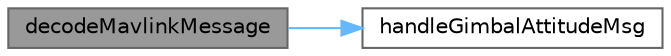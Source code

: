 digraph "decodeMavlinkMessage"
{
 // LATEX_PDF_SIZE
  bgcolor="transparent";
  edge [fontname=Helvetica,fontsize=10,labelfontname=Helvetica,labelfontsize=10];
  node [fontname=Helvetica,fontsize=10,shape=box,height=0.2,width=0.4];
  rankdir="LR";
  Node1 [id="Node000001",label="decodeMavlinkMessage",height=0.2,width=0.4,color="gray40", fillcolor="grey60", style="filled", fontcolor="black",tooltip="Decodiert eine Mavlink-Message. Decodiert eine Mavlink-Message und verarbietet diese entsprechend wei..."];
  Node1 -> Node2 [id="edge1_Node000001_Node000002",color="steelblue1",style="solid",tooltip=" "];
  Node2 [id="Node000002",label="handleGimbalAttitudeMsg",height=0.2,width=0.4,color="grey40", fillcolor="white", style="filled",URL="$mavlink_handler_8c.html#afde3961685266025a1cb8bc9c6ac599a",tooltip="Verabreitet die Gimba-Attitude Message. Sendet die Ausrichtung per RTOS-Queue ans Ziel-Quaternion."];
}
